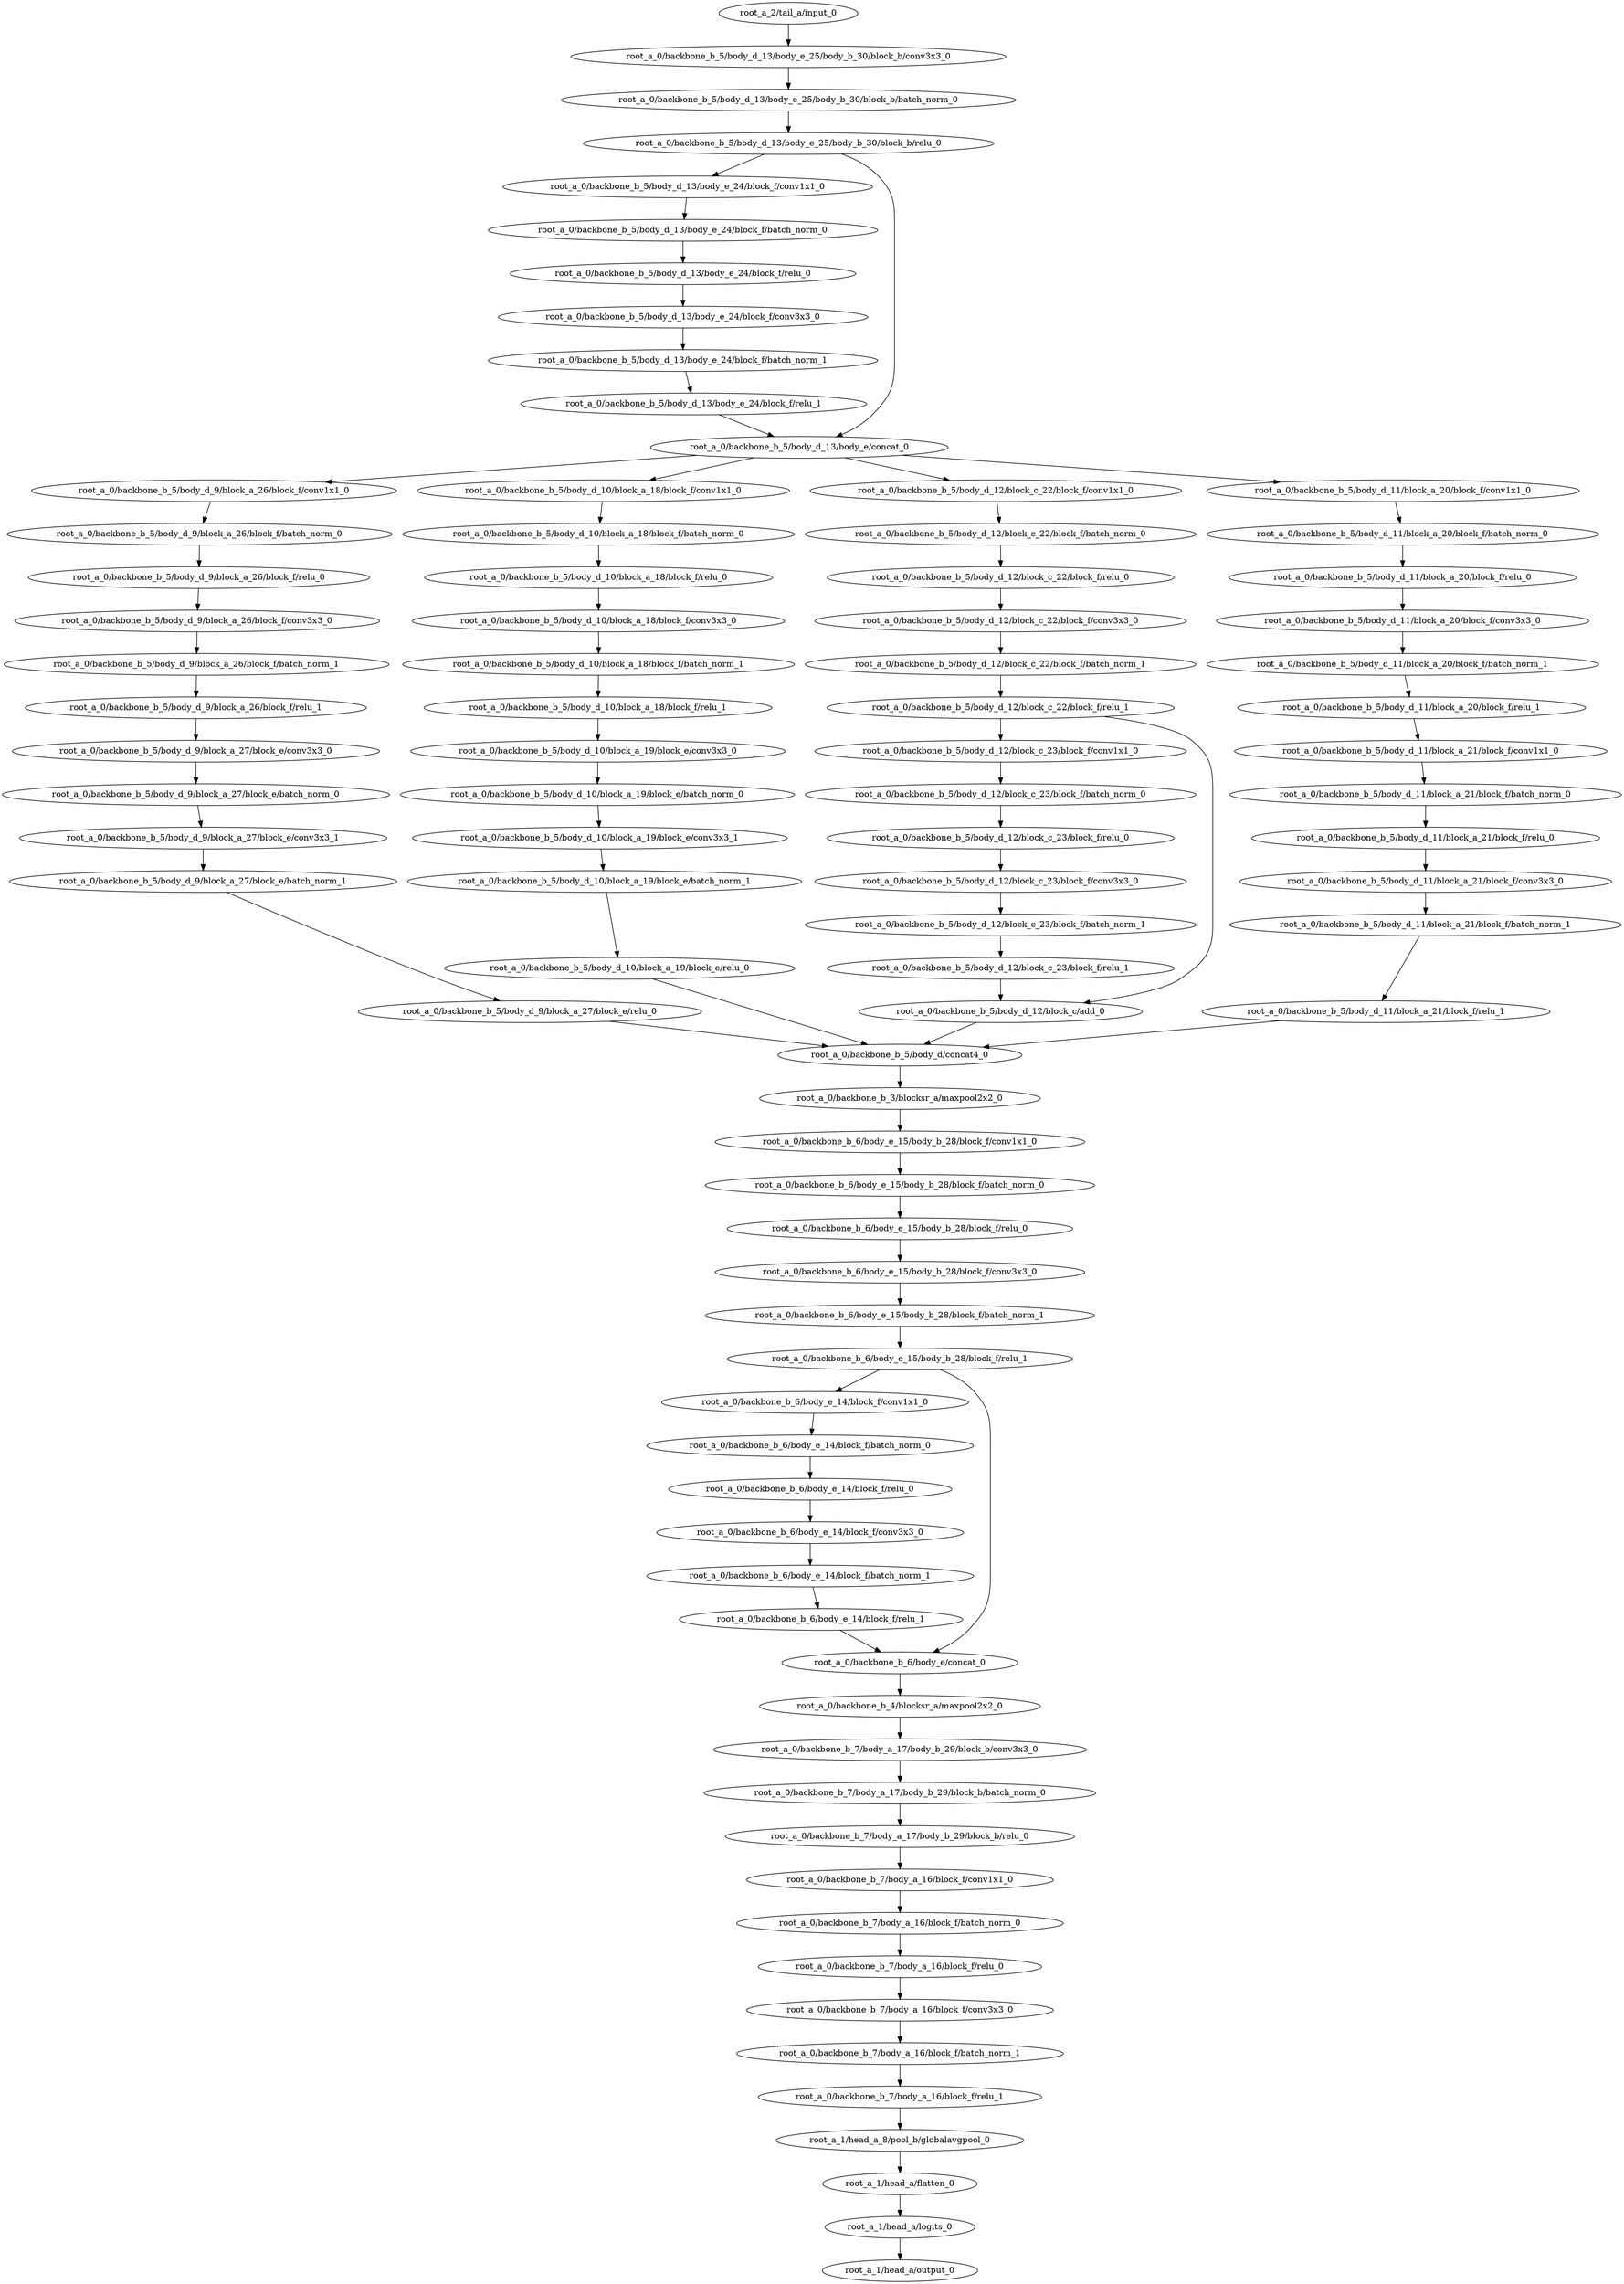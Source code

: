 digraph root_a {
	"root_a_2/tail_a/input_0"
	"root_a_0/backbone_b_5/body_d_13/body_e_25/body_b_30/block_b/conv3x3_0"
	"root_a_0/backbone_b_5/body_d_13/body_e_25/body_b_30/block_b/batch_norm_0"
	"root_a_0/backbone_b_5/body_d_13/body_e_25/body_b_30/block_b/relu_0"
	"root_a_0/backbone_b_5/body_d_13/body_e_24/block_f/conv1x1_0"
	"root_a_0/backbone_b_5/body_d_13/body_e_24/block_f/batch_norm_0"
	"root_a_0/backbone_b_5/body_d_13/body_e_24/block_f/relu_0"
	"root_a_0/backbone_b_5/body_d_13/body_e_24/block_f/conv3x3_0"
	"root_a_0/backbone_b_5/body_d_13/body_e_24/block_f/batch_norm_1"
	"root_a_0/backbone_b_5/body_d_13/body_e_24/block_f/relu_1"
	"root_a_0/backbone_b_5/body_d_13/body_e/concat_0"
	"root_a_0/backbone_b_5/body_d_9/block_a_26/block_f/conv1x1_0"
	"root_a_0/backbone_b_5/body_d_9/block_a_26/block_f/batch_norm_0"
	"root_a_0/backbone_b_5/body_d_9/block_a_26/block_f/relu_0"
	"root_a_0/backbone_b_5/body_d_9/block_a_26/block_f/conv3x3_0"
	"root_a_0/backbone_b_5/body_d_9/block_a_26/block_f/batch_norm_1"
	"root_a_0/backbone_b_5/body_d_9/block_a_26/block_f/relu_1"
	"root_a_0/backbone_b_5/body_d_9/block_a_27/block_e/conv3x3_0"
	"root_a_0/backbone_b_5/body_d_9/block_a_27/block_e/batch_norm_0"
	"root_a_0/backbone_b_5/body_d_9/block_a_27/block_e/conv3x3_1"
	"root_a_0/backbone_b_5/body_d_9/block_a_27/block_e/batch_norm_1"
	"root_a_0/backbone_b_5/body_d_9/block_a_27/block_e/relu_0"
	"root_a_0/backbone_b_5/body_d_10/block_a_18/block_f/conv1x1_0"
	"root_a_0/backbone_b_5/body_d_10/block_a_18/block_f/batch_norm_0"
	"root_a_0/backbone_b_5/body_d_10/block_a_18/block_f/relu_0"
	"root_a_0/backbone_b_5/body_d_10/block_a_18/block_f/conv3x3_0"
	"root_a_0/backbone_b_5/body_d_10/block_a_18/block_f/batch_norm_1"
	"root_a_0/backbone_b_5/body_d_10/block_a_18/block_f/relu_1"
	"root_a_0/backbone_b_5/body_d_10/block_a_19/block_e/conv3x3_0"
	"root_a_0/backbone_b_5/body_d_10/block_a_19/block_e/batch_norm_0"
	"root_a_0/backbone_b_5/body_d_10/block_a_19/block_e/conv3x3_1"
	"root_a_0/backbone_b_5/body_d_10/block_a_19/block_e/batch_norm_1"
	"root_a_0/backbone_b_5/body_d_10/block_a_19/block_e/relu_0"
	"root_a_0/backbone_b_5/body_d_12/block_c_22/block_f/conv1x1_0"
	"root_a_0/backbone_b_5/body_d_12/block_c_22/block_f/batch_norm_0"
	"root_a_0/backbone_b_5/body_d_12/block_c_22/block_f/relu_0"
	"root_a_0/backbone_b_5/body_d_12/block_c_22/block_f/conv3x3_0"
	"root_a_0/backbone_b_5/body_d_12/block_c_22/block_f/batch_norm_1"
	"root_a_0/backbone_b_5/body_d_12/block_c_22/block_f/relu_1"
	"root_a_0/backbone_b_5/body_d_12/block_c_23/block_f/conv1x1_0"
	"root_a_0/backbone_b_5/body_d_12/block_c_23/block_f/batch_norm_0"
	"root_a_0/backbone_b_5/body_d_12/block_c_23/block_f/relu_0"
	"root_a_0/backbone_b_5/body_d_12/block_c_23/block_f/conv3x3_0"
	"root_a_0/backbone_b_5/body_d_12/block_c_23/block_f/batch_norm_1"
	"root_a_0/backbone_b_5/body_d_12/block_c_23/block_f/relu_1"
	"root_a_0/backbone_b_5/body_d_12/block_c/add_0"
	"root_a_0/backbone_b_5/body_d_11/block_a_20/block_f/conv1x1_0"
	"root_a_0/backbone_b_5/body_d_11/block_a_20/block_f/batch_norm_0"
	"root_a_0/backbone_b_5/body_d_11/block_a_20/block_f/relu_0"
	"root_a_0/backbone_b_5/body_d_11/block_a_20/block_f/conv3x3_0"
	"root_a_0/backbone_b_5/body_d_11/block_a_20/block_f/batch_norm_1"
	"root_a_0/backbone_b_5/body_d_11/block_a_20/block_f/relu_1"
	"root_a_0/backbone_b_5/body_d_11/block_a_21/block_f/conv1x1_0"
	"root_a_0/backbone_b_5/body_d_11/block_a_21/block_f/batch_norm_0"
	"root_a_0/backbone_b_5/body_d_11/block_a_21/block_f/relu_0"
	"root_a_0/backbone_b_5/body_d_11/block_a_21/block_f/conv3x3_0"
	"root_a_0/backbone_b_5/body_d_11/block_a_21/block_f/batch_norm_1"
	"root_a_0/backbone_b_5/body_d_11/block_a_21/block_f/relu_1"
	"root_a_0/backbone_b_5/body_d/concat4_0"
	"root_a_0/backbone_b_3/blocksr_a/maxpool2x2_0"
	"root_a_0/backbone_b_6/body_e_15/body_b_28/block_f/conv1x1_0"
	"root_a_0/backbone_b_6/body_e_15/body_b_28/block_f/batch_norm_0"
	"root_a_0/backbone_b_6/body_e_15/body_b_28/block_f/relu_0"
	"root_a_0/backbone_b_6/body_e_15/body_b_28/block_f/conv3x3_0"
	"root_a_0/backbone_b_6/body_e_15/body_b_28/block_f/batch_norm_1"
	"root_a_0/backbone_b_6/body_e_15/body_b_28/block_f/relu_1"
	"root_a_0/backbone_b_6/body_e_14/block_f/conv1x1_0"
	"root_a_0/backbone_b_6/body_e_14/block_f/batch_norm_0"
	"root_a_0/backbone_b_6/body_e_14/block_f/relu_0"
	"root_a_0/backbone_b_6/body_e_14/block_f/conv3x3_0"
	"root_a_0/backbone_b_6/body_e_14/block_f/batch_norm_1"
	"root_a_0/backbone_b_6/body_e_14/block_f/relu_1"
	"root_a_0/backbone_b_6/body_e/concat_0"
	"root_a_0/backbone_b_4/blocksr_a/maxpool2x2_0"
	"root_a_0/backbone_b_7/body_a_17/body_b_29/block_b/conv3x3_0"
	"root_a_0/backbone_b_7/body_a_17/body_b_29/block_b/batch_norm_0"
	"root_a_0/backbone_b_7/body_a_17/body_b_29/block_b/relu_0"
	"root_a_0/backbone_b_7/body_a_16/block_f/conv1x1_0"
	"root_a_0/backbone_b_7/body_a_16/block_f/batch_norm_0"
	"root_a_0/backbone_b_7/body_a_16/block_f/relu_0"
	"root_a_0/backbone_b_7/body_a_16/block_f/conv3x3_0"
	"root_a_0/backbone_b_7/body_a_16/block_f/batch_norm_1"
	"root_a_0/backbone_b_7/body_a_16/block_f/relu_1"
	"root_a_1/head_a_8/pool_b/globalavgpool_0"
	"root_a_1/head_a/flatten_0"
	"root_a_1/head_a/logits_0"
	"root_a_1/head_a/output_0"

	"root_a_2/tail_a/input_0" -> "root_a_0/backbone_b_5/body_d_13/body_e_25/body_b_30/block_b/conv3x3_0"
	"root_a_0/backbone_b_5/body_d_13/body_e_25/body_b_30/block_b/conv3x3_0" -> "root_a_0/backbone_b_5/body_d_13/body_e_25/body_b_30/block_b/batch_norm_0"
	"root_a_0/backbone_b_5/body_d_13/body_e_25/body_b_30/block_b/batch_norm_0" -> "root_a_0/backbone_b_5/body_d_13/body_e_25/body_b_30/block_b/relu_0"
	"root_a_0/backbone_b_5/body_d_13/body_e_25/body_b_30/block_b/relu_0" -> "root_a_0/backbone_b_5/body_d_13/body_e_24/block_f/conv1x1_0"
	"root_a_0/backbone_b_5/body_d_13/body_e_24/block_f/conv1x1_0" -> "root_a_0/backbone_b_5/body_d_13/body_e_24/block_f/batch_norm_0"
	"root_a_0/backbone_b_5/body_d_13/body_e_24/block_f/batch_norm_0" -> "root_a_0/backbone_b_5/body_d_13/body_e_24/block_f/relu_0"
	"root_a_0/backbone_b_5/body_d_13/body_e_24/block_f/relu_0" -> "root_a_0/backbone_b_5/body_d_13/body_e_24/block_f/conv3x3_0"
	"root_a_0/backbone_b_5/body_d_13/body_e_24/block_f/conv3x3_0" -> "root_a_0/backbone_b_5/body_d_13/body_e_24/block_f/batch_norm_1"
	"root_a_0/backbone_b_5/body_d_13/body_e_24/block_f/batch_norm_1" -> "root_a_0/backbone_b_5/body_d_13/body_e_24/block_f/relu_1"
	"root_a_0/backbone_b_5/body_d_13/body_e_24/block_f/relu_1" -> "root_a_0/backbone_b_5/body_d_13/body_e/concat_0"
	"root_a_0/backbone_b_5/body_d_13/body_e_25/body_b_30/block_b/relu_0" -> "root_a_0/backbone_b_5/body_d_13/body_e/concat_0"
	"root_a_0/backbone_b_5/body_d_13/body_e/concat_0" -> "root_a_0/backbone_b_5/body_d_9/block_a_26/block_f/conv1x1_0"
	"root_a_0/backbone_b_5/body_d_9/block_a_26/block_f/conv1x1_0" -> "root_a_0/backbone_b_5/body_d_9/block_a_26/block_f/batch_norm_0"
	"root_a_0/backbone_b_5/body_d_9/block_a_26/block_f/batch_norm_0" -> "root_a_0/backbone_b_5/body_d_9/block_a_26/block_f/relu_0"
	"root_a_0/backbone_b_5/body_d_9/block_a_26/block_f/relu_0" -> "root_a_0/backbone_b_5/body_d_9/block_a_26/block_f/conv3x3_0"
	"root_a_0/backbone_b_5/body_d_9/block_a_26/block_f/conv3x3_0" -> "root_a_0/backbone_b_5/body_d_9/block_a_26/block_f/batch_norm_1"
	"root_a_0/backbone_b_5/body_d_9/block_a_26/block_f/batch_norm_1" -> "root_a_0/backbone_b_5/body_d_9/block_a_26/block_f/relu_1"
	"root_a_0/backbone_b_5/body_d_9/block_a_26/block_f/relu_1" -> "root_a_0/backbone_b_5/body_d_9/block_a_27/block_e/conv3x3_0"
	"root_a_0/backbone_b_5/body_d_9/block_a_27/block_e/conv3x3_0" -> "root_a_0/backbone_b_5/body_d_9/block_a_27/block_e/batch_norm_0"
	"root_a_0/backbone_b_5/body_d_9/block_a_27/block_e/batch_norm_0" -> "root_a_0/backbone_b_5/body_d_9/block_a_27/block_e/conv3x3_1"
	"root_a_0/backbone_b_5/body_d_9/block_a_27/block_e/conv3x3_1" -> "root_a_0/backbone_b_5/body_d_9/block_a_27/block_e/batch_norm_1"
	"root_a_0/backbone_b_5/body_d_9/block_a_27/block_e/batch_norm_1" -> "root_a_0/backbone_b_5/body_d_9/block_a_27/block_e/relu_0"
	"root_a_0/backbone_b_5/body_d_13/body_e/concat_0" -> "root_a_0/backbone_b_5/body_d_10/block_a_18/block_f/conv1x1_0"
	"root_a_0/backbone_b_5/body_d_10/block_a_18/block_f/conv1x1_0" -> "root_a_0/backbone_b_5/body_d_10/block_a_18/block_f/batch_norm_0"
	"root_a_0/backbone_b_5/body_d_10/block_a_18/block_f/batch_norm_0" -> "root_a_0/backbone_b_5/body_d_10/block_a_18/block_f/relu_0"
	"root_a_0/backbone_b_5/body_d_10/block_a_18/block_f/relu_0" -> "root_a_0/backbone_b_5/body_d_10/block_a_18/block_f/conv3x3_0"
	"root_a_0/backbone_b_5/body_d_10/block_a_18/block_f/conv3x3_0" -> "root_a_0/backbone_b_5/body_d_10/block_a_18/block_f/batch_norm_1"
	"root_a_0/backbone_b_5/body_d_10/block_a_18/block_f/batch_norm_1" -> "root_a_0/backbone_b_5/body_d_10/block_a_18/block_f/relu_1"
	"root_a_0/backbone_b_5/body_d_10/block_a_18/block_f/relu_1" -> "root_a_0/backbone_b_5/body_d_10/block_a_19/block_e/conv3x3_0"
	"root_a_0/backbone_b_5/body_d_10/block_a_19/block_e/conv3x3_0" -> "root_a_0/backbone_b_5/body_d_10/block_a_19/block_e/batch_norm_0"
	"root_a_0/backbone_b_5/body_d_10/block_a_19/block_e/batch_norm_0" -> "root_a_0/backbone_b_5/body_d_10/block_a_19/block_e/conv3x3_1"
	"root_a_0/backbone_b_5/body_d_10/block_a_19/block_e/conv3x3_1" -> "root_a_0/backbone_b_5/body_d_10/block_a_19/block_e/batch_norm_1"
	"root_a_0/backbone_b_5/body_d_10/block_a_19/block_e/batch_norm_1" -> "root_a_0/backbone_b_5/body_d_10/block_a_19/block_e/relu_0"
	"root_a_0/backbone_b_5/body_d_13/body_e/concat_0" -> "root_a_0/backbone_b_5/body_d_12/block_c_22/block_f/conv1x1_0"
	"root_a_0/backbone_b_5/body_d_12/block_c_22/block_f/conv1x1_0" -> "root_a_0/backbone_b_5/body_d_12/block_c_22/block_f/batch_norm_0"
	"root_a_0/backbone_b_5/body_d_12/block_c_22/block_f/batch_norm_0" -> "root_a_0/backbone_b_5/body_d_12/block_c_22/block_f/relu_0"
	"root_a_0/backbone_b_5/body_d_12/block_c_22/block_f/relu_0" -> "root_a_0/backbone_b_5/body_d_12/block_c_22/block_f/conv3x3_0"
	"root_a_0/backbone_b_5/body_d_12/block_c_22/block_f/conv3x3_0" -> "root_a_0/backbone_b_5/body_d_12/block_c_22/block_f/batch_norm_1"
	"root_a_0/backbone_b_5/body_d_12/block_c_22/block_f/batch_norm_1" -> "root_a_0/backbone_b_5/body_d_12/block_c_22/block_f/relu_1"
	"root_a_0/backbone_b_5/body_d_12/block_c_22/block_f/relu_1" -> "root_a_0/backbone_b_5/body_d_12/block_c_23/block_f/conv1x1_0"
	"root_a_0/backbone_b_5/body_d_12/block_c_23/block_f/conv1x1_0" -> "root_a_0/backbone_b_5/body_d_12/block_c_23/block_f/batch_norm_0"
	"root_a_0/backbone_b_5/body_d_12/block_c_23/block_f/batch_norm_0" -> "root_a_0/backbone_b_5/body_d_12/block_c_23/block_f/relu_0"
	"root_a_0/backbone_b_5/body_d_12/block_c_23/block_f/relu_0" -> "root_a_0/backbone_b_5/body_d_12/block_c_23/block_f/conv3x3_0"
	"root_a_0/backbone_b_5/body_d_12/block_c_23/block_f/conv3x3_0" -> "root_a_0/backbone_b_5/body_d_12/block_c_23/block_f/batch_norm_1"
	"root_a_0/backbone_b_5/body_d_12/block_c_23/block_f/batch_norm_1" -> "root_a_0/backbone_b_5/body_d_12/block_c_23/block_f/relu_1"
	"root_a_0/backbone_b_5/body_d_12/block_c_23/block_f/relu_1" -> "root_a_0/backbone_b_5/body_d_12/block_c/add_0"
	"root_a_0/backbone_b_5/body_d_12/block_c_22/block_f/relu_1" -> "root_a_0/backbone_b_5/body_d_12/block_c/add_0"
	"root_a_0/backbone_b_5/body_d_13/body_e/concat_0" -> "root_a_0/backbone_b_5/body_d_11/block_a_20/block_f/conv1x1_0"
	"root_a_0/backbone_b_5/body_d_11/block_a_20/block_f/conv1x1_0" -> "root_a_0/backbone_b_5/body_d_11/block_a_20/block_f/batch_norm_0"
	"root_a_0/backbone_b_5/body_d_11/block_a_20/block_f/batch_norm_0" -> "root_a_0/backbone_b_5/body_d_11/block_a_20/block_f/relu_0"
	"root_a_0/backbone_b_5/body_d_11/block_a_20/block_f/relu_0" -> "root_a_0/backbone_b_5/body_d_11/block_a_20/block_f/conv3x3_0"
	"root_a_0/backbone_b_5/body_d_11/block_a_20/block_f/conv3x3_0" -> "root_a_0/backbone_b_5/body_d_11/block_a_20/block_f/batch_norm_1"
	"root_a_0/backbone_b_5/body_d_11/block_a_20/block_f/batch_norm_1" -> "root_a_0/backbone_b_5/body_d_11/block_a_20/block_f/relu_1"
	"root_a_0/backbone_b_5/body_d_11/block_a_20/block_f/relu_1" -> "root_a_0/backbone_b_5/body_d_11/block_a_21/block_f/conv1x1_0"
	"root_a_0/backbone_b_5/body_d_11/block_a_21/block_f/conv1x1_0" -> "root_a_0/backbone_b_5/body_d_11/block_a_21/block_f/batch_norm_0"
	"root_a_0/backbone_b_5/body_d_11/block_a_21/block_f/batch_norm_0" -> "root_a_0/backbone_b_5/body_d_11/block_a_21/block_f/relu_0"
	"root_a_0/backbone_b_5/body_d_11/block_a_21/block_f/relu_0" -> "root_a_0/backbone_b_5/body_d_11/block_a_21/block_f/conv3x3_0"
	"root_a_0/backbone_b_5/body_d_11/block_a_21/block_f/conv3x3_0" -> "root_a_0/backbone_b_5/body_d_11/block_a_21/block_f/batch_norm_1"
	"root_a_0/backbone_b_5/body_d_11/block_a_21/block_f/batch_norm_1" -> "root_a_0/backbone_b_5/body_d_11/block_a_21/block_f/relu_1"
	"root_a_0/backbone_b_5/body_d_9/block_a_27/block_e/relu_0" -> "root_a_0/backbone_b_5/body_d/concat4_0"
	"root_a_0/backbone_b_5/body_d_10/block_a_19/block_e/relu_0" -> "root_a_0/backbone_b_5/body_d/concat4_0"
	"root_a_0/backbone_b_5/body_d_12/block_c/add_0" -> "root_a_0/backbone_b_5/body_d/concat4_0"
	"root_a_0/backbone_b_5/body_d_11/block_a_21/block_f/relu_1" -> "root_a_0/backbone_b_5/body_d/concat4_0"
	"root_a_0/backbone_b_5/body_d/concat4_0" -> "root_a_0/backbone_b_3/blocksr_a/maxpool2x2_0"
	"root_a_0/backbone_b_3/blocksr_a/maxpool2x2_0" -> "root_a_0/backbone_b_6/body_e_15/body_b_28/block_f/conv1x1_0"
	"root_a_0/backbone_b_6/body_e_15/body_b_28/block_f/conv1x1_0" -> "root_a_0/backbone_b_6/body_e_15/body_b_28/block_f/batch_norm_0"
	"root_a_0/backbone_b_6/body_e_15/body_b_28/block_f/batch_norm_0" -> "root_a_0/backbone_b_6/body_e_15/body_b_28/block_f/relu_0"
	"root_a_0/backbone_b_6/body_e_15/body_b_28/block_f/relu_0" -> "root_a_0/backbone_b_6/body_e_15/body_b_28/block_f/conv3x3_0"
	"root_a_0/backbone_b_6/body_e_15/body_b_28/block_f/conv3x3_0" -> "root_a_0/backbone_b_6/body_e_15/body_b_28/block_f/batch_norm_1"
	"root_a_0/backbone_b_6/body_e_15/body_b_28/block_f/batch_norm_1" -> "root_a_0/backbone_b_6/body_e_15/body_b_28/block_f/relu_1"
	"root_a_0/backbone_b_6/body_e_15/body_b_28/block_f/relu_1" -> "root_a_0/backbone_b_6/body_e_14/block_f/conv1x1_0"
	"root_a_0/backbone_b_6/body_e_14/block_f/conv1x1_0" -> "root_a_0/backbone_b_6/body_e_14/block_f/batch_norm_0"
	"root_a_0/backbone_b_6/body_e_14/block_f/batch_norm_0" -> "root_a_0/backbone_b_6/body_e_14/block_f/relu_0"
	"root_a_0/backbone_b_6/body_e_14/block_f/relu_0" -> "root_a_0/backbone_b_6/body_e_14/block_f/conv3x3_0"
	"root_a_0/backbone_b_6/body_e_14/block_f/conv3x3_0" -> "root_a_0/backbone_b_6/body_e_14/block_f/batch_norm_1"
	"root_a_0/backbone_b_6/body_e_14/block_f/batch_norm_1" -> "root_a_0/backbone_b_6/body_e_14/block_f/relu_1"
	"root_a_0/backbone_b_6/body_e_15/body_b_28/block_f/relu_1" -> "root_a_0/backbone_b_6/body_e/concat_0"
	"root_a_0/backbone_b_6/body_e_14/block_f/relu_1" -> "root_a_0/backbone_b_6/body_e/concat_0"
	"root_a_0/backbone_b_6/body_e/concat_0" -> "root_a_0/backbone_b_4/blocksr_a/maxpool2x2_0"
	"root_a_0/backbone_b_4/blocksr_a/maxpool2x2_0" -> "root_a_0/backbone_b_7/body_a_17/body_b_29/block_b/conv3x3_0"
	"root_a_0/backbone_b_7/body_a_17/body_b_29/block_b/conv3x3_0" -> "root_a_0/backbone_b_7/body_a_17/body_b_29/block_b/batch_norm_0"
	"root_a_0/backbone_b_7/body_a_17/body_b_29/block_b/batch_norm_0" -> "root_a_0/backbone_b_7/body_a_17/body_b_29/block_b/relu_0"
	"root_a_0/backbone_b_7/body_a_17/body_b_29/block_b/relu_0" -> "root_a_0/backbone_b_7/body_a_16/block_f/conv1x1_0"
	"root_a_0/backbone_b_7/body_a_16/block_f/conv1x1_0" -> "root_a_0/backbone_b_7/body_a_16/block_f/batch_norm_0"
	"root_a_0/backbone_b_7/body_a_16/block_f/batch_norm_0" -> "root_a_0/backbone_b_7/body_a_16/block_f/relu_0"
	"root_a_0/backbone_b_7/body_a_16/block_f/relu_0" -> "root_a_0/backbone_b_7/body_a_16/block_f/conv3x3_0"
	"root_a_0/backbone_b_7/body_a_16/block_f/conv3x3_0" -> "root_a_0/backbone_b_7/body_a_16/block_f/batch_norm_1"
	"root_a_0/backbone_b_7/body_a_16/block_f/batch_norm_1" -> "root_a_0/backbone_b_7/body_a_16/block_f/relu_1"
	"root_a_0/backbone_b_7/body_a_16/block_f/relu_1" -> "root_a_1/head_a_8/pool_b/globalavgpool_0"
	"root_a_1/head_a_8/pool_b/globalavgpool_0" -> "root_a_1/head_a/flatten_0"
	"root_a_1/head_a/flatten_0" -> "root_a_1/head_a/logits_0"
	"root_a_1/head_a/logits_0" -> "root_a_1/head_a/output_0"

}